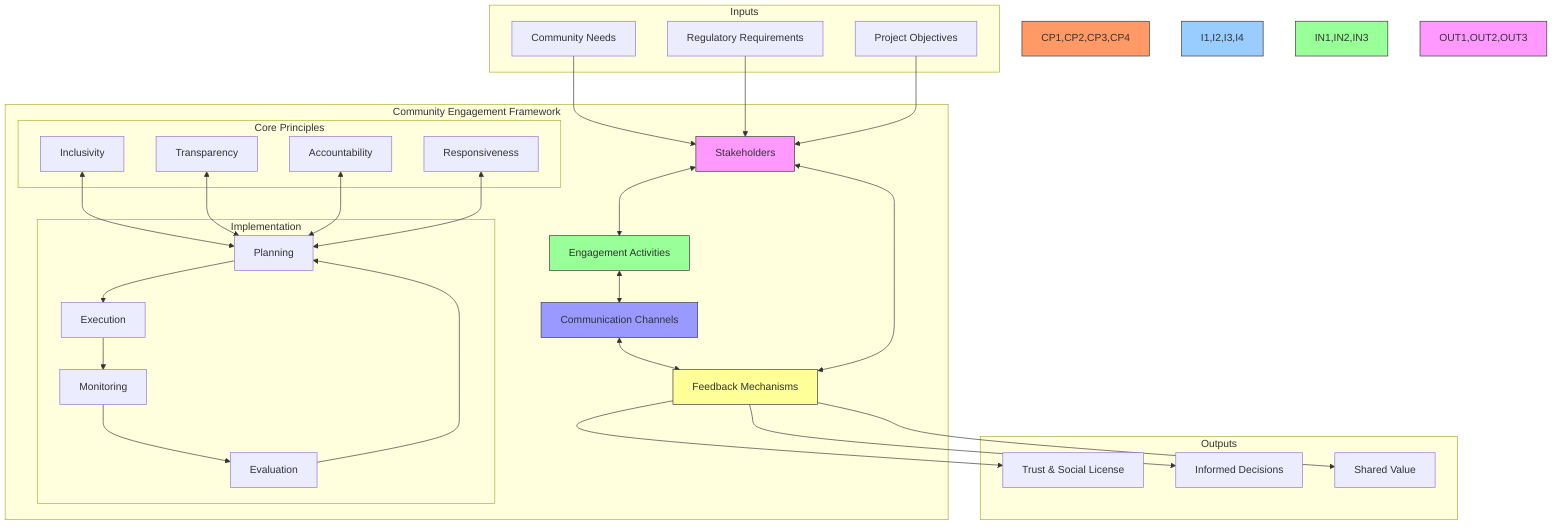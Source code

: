 flowchart TD
    subgraph "Community Engagement Framework"
        A[Stakeholders] <--> B[Engagement Activities]
        B <--> C[Communication Channels]
        C <--> D[Feedback Mechanisms]
        D <--> A
        
        subgraph "Core Principles"
            CP1[Inclusivity]
            CP2[Transparency]
            CP3[Accountability]
            CP4[Responsiveness]
        end
        
        subgraph "Implementation"
            I1[Planning]
            I2[Execution]
            I3[Monitoring]
            I4[Evaluation]
        end
        
        CP1 & CP2 & CP3 & CP4 <--> I1
        I1 --> I2 --> I3 --> I4 --> I1
    end
    
    subgraph "Inputs"
        IN1[Community Needs]
        IN2[Regulatory Requirements]
        IN3[Project Objectives]
    end
    
    subgraph "Outputs"
        OUT1[Trust & Social License]
        OUT2[Informed Decisions]
        OUT3[Shared Value]
    end
    
    IN1 & IN2 & IN3 --> A
    D --> OUT1 & OUT2 & OUT3
    
    style A fill:#f9f,stroke:#333
    style B fill:#9f9,stroke:#333
    style C fill:#99f,stroke:#333
    style D fill:#ff9,stroke:#333
    style CP1,CP2,CP3,CP4 fill:#f96,stroke:#333
    style I1,I2,I3,I4 fill:#9cf,stroke:#333
    style IN1,IN2,IN3 fill:#9f9,stroke:#333
    style OUT1,OUT2,OUT3 fill:#f9f,stroke:#333